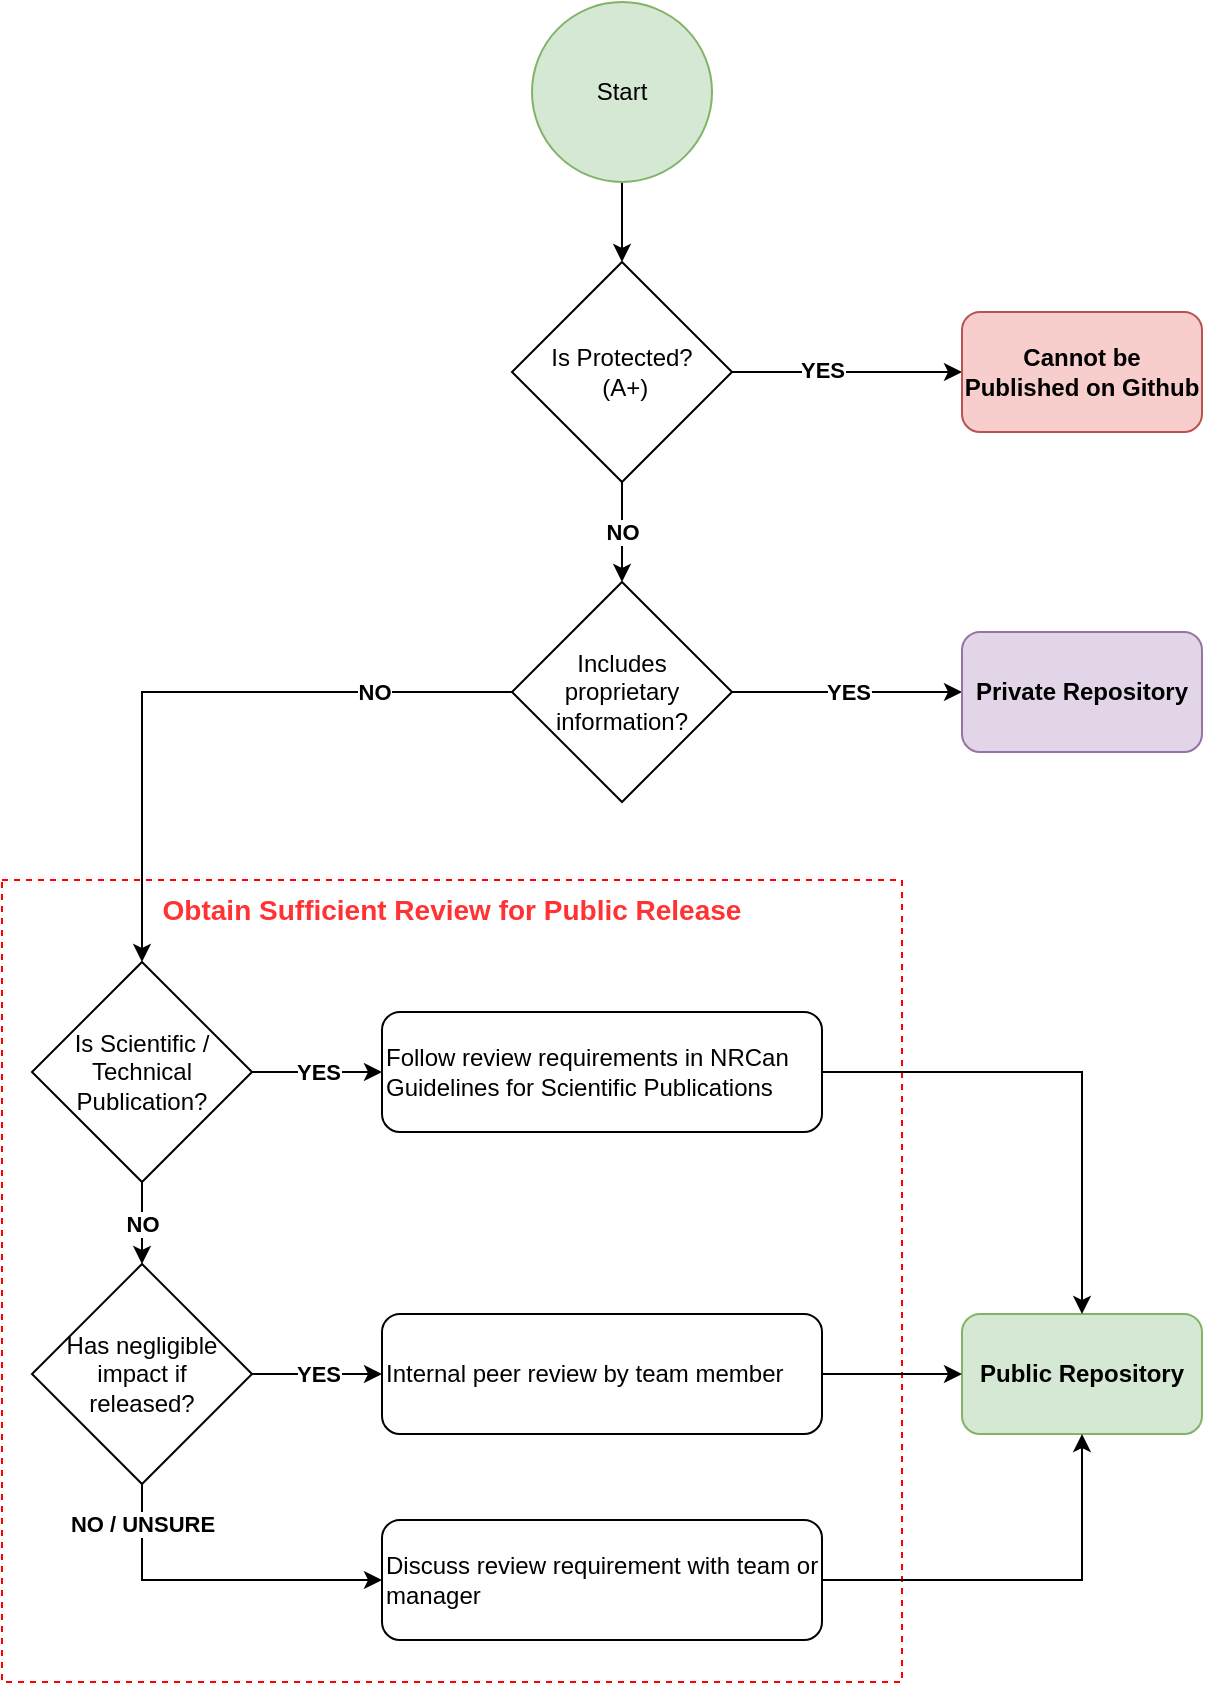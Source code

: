 <mxfile version="14.7.7" type="github">
  <diagram id="k6SeSXTnGUPqGrDsDKeq" name="Page-1">
    <mxGraphModel dx="1038" dy="500" grid="1" gridSize="10" guides="1" tooltips="1" connect="1" arrows="1" fold="1" page="1" pageScale="1" pageWidth="850" pageHeight="1100" math="0" shadow="0">
      <root>
        <mxCell id="0" />
        <mxCell id="1" parent="0" />
        <mxCell id="N4SFv86cLoxcm_3qqXyF-7" value="&lt;font color=&quot;#ff3333&quot; style=&quot;font-size: 14px&quot;&gt;Obtain Sufficient Review for Public Release&lt;/font&gt;" style="rounded=0;whiteSpace=wrap;html=1;fillColor=none;dashed=1;strokeColor=#FF0000;align=center;verticalAlign=top;fontStyle=1" vertex="1" parent="1">
          <mxGeometry x="130" y="469" width="450" height="401" as="geometry" />
        </mxCell>
        <mxCell id="N4SFv86cLoxcm_3qqXyF-9" value="" style="edgeStyle=orthogonalEdgeStyle;rounded=0;orthogonalLoop=1;jettySize=auto;html=1;" edge="1" parent="1" source="N4SFv86cLoxcm_3qqXyF-1" target="N4SFv86cLoxcm_3qqXyF-2">
          <mxGeometry relative="1" as="geometry" />
        </mxCell>
        <mxCell id="N4SFv86cLoxcm_3qqXyF-1" value="Start" style="ellipse;whiteSpace=wrap;html=1;fillColor=#d5e8d4;strokeColor=#82b366;" vertex="1" parent="1">
          <mxGeometry x="395" y="30" width="90" height="90" as="geometry" />
        </mxCell>
        <mxCell id="N4SFv86cLoxcm_3qqXyF-10" value="&lt;b&gt;NO&lt;/b&gt;" style="edgeStyle=orthogonalEdgeStyle;rounded=0;orthogonalLoop=1;jettySize=auto;html=1;" edge="1" parent="1" source="N4SFv86cLoxcm_3qqXyF-2" target="N4SFv86cLoxcm_3qqXyF-3">
          <mxGeometry relative="1" as="geometry" />
        </mxCell>
        <mxCell id="N4SFv86cLoxcm_3qqXyF-14" value="" style="edgeStyle=orthogonalEdgeStyle;rounded=0;orthogonalLoop=1;jettySize=auto;html=1;" edge="1" parent="1" source="N4SFv86cLoxcm_3qqXyF-2" target="N4SFv86cLoxcm_3qqXyF-13">
          <mxGeometry relative="1" as="geometry">
            <Array as="points">
              <mxPoint x="560" y="215" />
              <mxPoint x="560" y="215" />
            </Array>
          </mxGeometry>
        </mxCell>
        <mxCell id="N4SFv86cLoxcm_3qqXyF-16" value="&lt;b&gt;YES&lt;/b&gt;" style="edgeLabel;html=1;align=center;verticalAlign=middle;resizable=0;points=[];" vertex="1" connectable="0" parent="N4SFv86cLoxcm_3qqXyF-14">
          <mxGeometry x="-0.214" y="1" relative="1" as="geometry">
            <mxPoint as="offset" />
          </mxGeometry>
        </mxCell>
        <mxCell id="N4SFv86cLoxcm_3qqXyF-2" value="Is Protected?&lt;br&gt;&amp;nbsp;(A+)" style="rhombus;whiteSpace=wrap;html=1;" vertex="1" parent="1">
          <mxGeometry x="385" y="160" width="110" height="110" as="geometry" />
        </mxCell>
        <mxCell id="N4SFv86cLoxcm_3qqXyF-20" value="&lt;b&gt;YES&lt;/b&gt;" style="edgeStyle=orthogonalEdgeStyle;rounded=0;orthogonalLoop=1;jettySize=auto;html=1;" edge="1" parent="1" source="N4SFv86cLoxcm_3qqXyF-3" target="N4SFv86cLoxcm_3qqXyF-18">
          <mxGeometry relative="1" as="geometry" />
        </mxCell>
        <mxCell id="N4SFv86cLoxcm_3qqXyF-22" value="&lt;b&gt;NO&lt;/b&gt;" style="edgeStyle=orthogonalEdgeStyle;rounded=0;orthogonalLoop=1;jettySize=auto;html=1;entryX=0.5;entryY=0;entryDx=0;entryDy=0;" edge="1" parent="1" source="N4SFv86cLoxcm_3qqXyF-3" target="N4SFv86cLoxcm_3qqXyF-6">
          <mxGeometry x="-0.567" relative="1" as="geometry">
            <mxPoint x="320" y="470" as="targetPoint" />
            <mxPoint as="offset" />
          </mxGeometry>
        </mxCell>
        <mxCell id="N4SFv86cLoxcm_3qqXyF-3" value="Includes &lt;br&gt;proprietary information?" style="rhombus;whiteSpace=wrap;html=1;" vertex="1" parent="1">
          <mxGeometry x="385" y="320" width="110" height="110" as="geometry" />
        </mxCell>
        <mxCell id="N4SFv86cLoxcm_3qqXyF-33" value="&lt;b&gt;NO / UNSURE&lt;/b&gt;" style="edgeStyle=orthogonalEdgeStyle;rounded=0;orthogonalLoop=1;jettySize=auto;html=1;entryX=0;entryY=0.5;entryDx=0;entryDy=0;exitX=0.5;exitY=1;exitDx=0;exitDy=0;" edge="1" parent="1" target="N4SFv86cLoxcm_3qqXyF-31">
          <mxGeometry x="-0.571" relative="1" as="geometry">
            <mxPoint x="200" y="750" as="sourcePoint" />
            <Array as="points">
              <mxPoint x="200" y="819" />
            </Array>
            <mxPoint as="offset" />
          </mxGeometry>
        </mxCell>
        <mxCell id="N4SFv86cLoxcm_3qqXyF-34" value="&lt;b&gt;YES&lt;/b&gt;" style="edgeStyle=orthogonalEdgeStyle;rounded=0;orthogonalLoop=1;jettySize=auto;html=1;" edge="1" parent="1" source="N4SFv86cLoxcm_3qqXyF-5" target="N4SFv86cLoxcm_3qqXyF-30">
          <mxGeometry relative="1" as="geometry" />
        </mxCell>
        <mxCell id="N4SFv86cLoxcm_3qqXyF-5" value="Has negligible impact if &lt;br&gt;released?" style="rhombus;whiteSpace=wrap;html=1;" vertex="1" parent="1">
          <mxGeometry x="145" y="661" width="110" height="110" as="geometry" />
        </mxCell>
        <mxCell id="N4SFv86cLoxcm_3qqXyF-12" value="&lt;b&gt;NO&lt;/b&gt;" style="edgeStyle=orthogonalEdgeStyle;rounded=0;orthogonalLoop=1;jettySize=auto;html=1;" edge="1" parent="1" source="N4SFv86cLoxcm_3qqXyF-6" target="N4SFv86cLoxcm_3qqXyF-5">
          <mxGeometry relative="1" as="geometry" />
        </mxCell>
        <mxCell id="N4SFv86cLoxcm_3qqXyF-28" value="&lt;b&gt;YES&lt;/b&gt;" style="edgeStyle=orthogonalEdgeStyle;rounded=0;orthogonalLoop=1;jettySize=auto;html=1;" edge="1" parent="1" source="N4SFv86cLoxcm_3qqXyF-6" target="N4SFv86cLoxcm_3qqXyF-26">
          <mxGeometry relative="1" as="geometry" />
        </mxCell>
        <mxCell id="N4SFv86cLoxcm_3qqXyF-6" value="Is Scientific / Technical Publication?" style="rhombus;whiteSpace=wrap;html=1;" vertex="1" parent="1">
          <mxGeometry x="145" y="510" width="110" height="110" as="geometry" />
        </mxCell>
        <mxCell id="N4SFv86cLoxcm_3qqXyF-13" value="&lt;b&gt;Cannot be Published on Github&lt;/b&gt;" style="rounded=1;whiteSpace=wrap;html=1;align=center;verticalAlign=middle;fillColor=#f8cecc;strokeColor=#b85450;" vertex="1" parent="1">
          <mxGeometry x="610" y="185" width="120" height="60" as="geometry" />
        </mxCell>
        <mxCell id="N4SFv86cLoxcm_3qqXyF-18" value="&lt;b&gt;Private Repository&lt;/b&gt;" style="rounded=1;whiteSpace=wrap;html=1;align=center;verticalAlign=middle;fillColor=#e1d5e7;strokeColor=#9673a6;" vertex="1" parent="1">
          <mxGeometry x="610" y="345" width="120" height="60" as="geometry" />
        </mxCell>
        <mxCell id="N4SFv86cLoxcm_3qqXyF-21" value="&lt;b&gt;Public Repository&lt;/b&gt;" style="rounded=1;whiteSpace=wrap;html=1;align=center;verticalAlign=middle;fillColor=#d5e8d4;strokeColor=#82b366;" vertex="1" parent="1">
          <mxGeometry x="610" y="686" width="120" height="60" as="geometry" />
        </mxCell>
        <mxCell id="N4SFv86cLoxcm_3qqXyF-29" value="" style="edgeStyle=orthogonalEdgeStyle;rounded=0;orthogonalLoop=1;jettySize=auto;html=1;" edge="1" parent="1" source="N4SFv86cLoxcm_3qqXyF-26" target="N4SFv86cLoxcm_3qqXyF-21">
          <mxGeometry relative="1" as="geometry" />
        </mxCell>
        <mxCell id="N4SFv86cLoxcm_3qqXyF-26" value="Follow review requirements in NRCan Guidelines for Scientific Publications" style="rounded=1;whiteSpace=wrap;html=1;align=left;verticalAlign=middle;" vertex="1" parent="1">
          <mxGeometry x="320" y="535" width="220" height="60" as="geometry" />
        </mxCell>
        <mxCell id="N4SFv86cLoxcm_3qqXyF-35" value="" style="edgeStyle=orthogonalEdgeStyle;rounded=0;orthogonalLoop=1;jettySize=auto;html=1;" edge="1" parent="1" source="N4SFv86cLoxcm_3qqXyF-30" target="N4SFv86cLoxcm_3qqXyF-21">
          <mxGeometry relative="1" as="geometry" />
        </mxCell>
        <mxCell id="N4SFv86cLoxcm_3qqXyF-30" value="Internal peer review by team member" style="rounded=1;whiteSpace=wrap;html=1;align=left;verticalAlign=middle;" vertex="1" parent="1">
          <mxGeometry x="320" y="686" width="220" height="60" as="geometry" />
        </mxCell>
        <mxCell id="N4SFv86cLoxcm_3qqXyF-36" value="" style="edgeStyle=orthogonalEdgeStyle;rounded=0;orthogonalLoop=1;jettySize=auto;html=1;" edge="1" parent="1" source="N4SFv86cLoxcm_3qqXyF-31" target="N4SFv86cLoxcm_3qqXyF-21">
          <mxGeometry relative="1" as="geometry" />
        </mxCell>
        <mxCell id="N4SFv86cLoxcm_3qqXyF-31" value="Discuss review requirement&amp;nbsp;with team or manager" style="rounded=1;whiteSpace=wrap;html=1;align=left;verticalAlign=middle;" vertex="1" parent="1">
          <mxGeometry x="320" y="789" width="220" height="60" as="geometry" />
        </mxCell>
      </root>
    </mxGraphModel>
  </diagram>
</mxfile>
